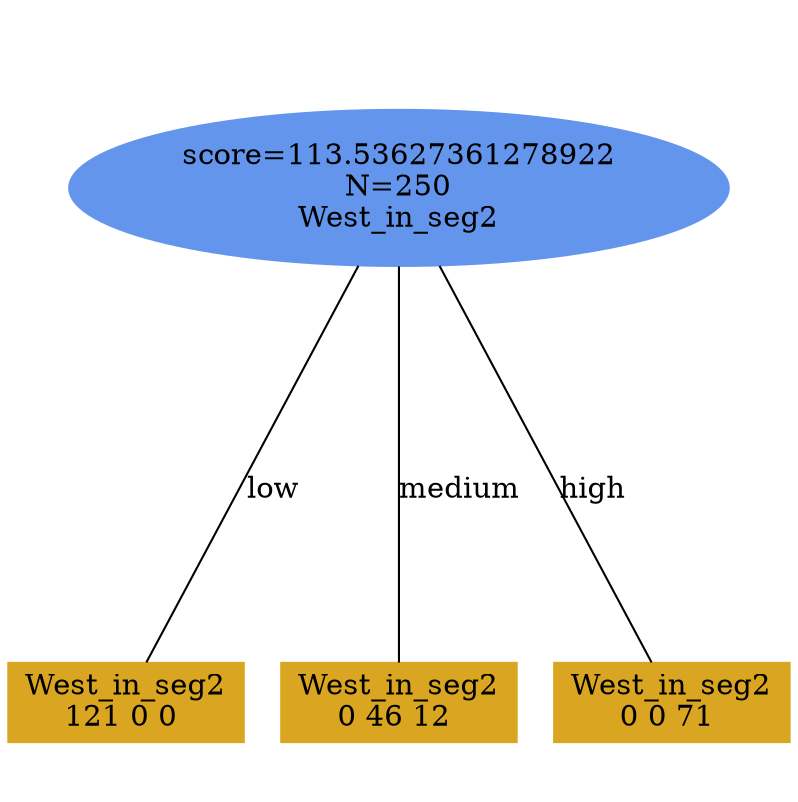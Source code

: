 digraph "DD" {
size = "7.5,10"
ratio=1.0;
center = true;
edge [dir = none];
{ rank = same; node [shape=ellipse, style=filled, color=cornflowerblue];"4554" [label="score=113.53627361278922\nN=250\nWest_in_seg2"];}
{ rank = same; node [shape=box, style=filled, color=goldenrod];"4555" [label="West_in_seg2\n121 0 0 "];}
{ rank = same; node [shape=box, style=filled, color=goldenrod];"4556" [label="West_in_seg2\n0 46 12 "];}
{ rank = same; node [shape=box, style=filled, color=goldenrod];"4557" [label="West_in_seg2\n0 0 71 "];}
"4554" -> "4555" [label = "low"];
"4554" -> "4556" [label = "medium"];
"4554" -> "4557" [label = "high"];

}
